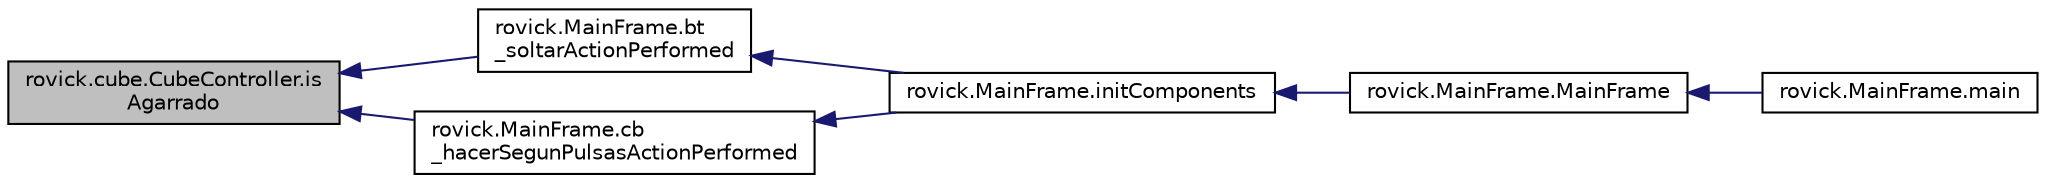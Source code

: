 digraph "rovick.cube.CubeController.isAgarrado"
{
  edge [fontname="Helvetica",fontsize="10",labelfontname="Helvetica",labelfontsize="10"];
  node [fontname="Helvetica",fontsize="10",shape=record];
  rankdir="LR";
  Node47 [label="rovick.cube.CubeController.is\lAgarrado",height=0.2,width=0.4,color="black", fillcolor="grey75", style="filled", fontcolor="black"];
  Node47 -> Node48 [dir="back",color="midnightblue",fontsize="10",style="solid",fontname="Helvetica"];
  Node48 [label="rovick.MainFrame.bt\l_soltarActionPerformed",height=0.2,width=0.4,color="black", fillcolor="white", style="filled",URL="$group___botones.html#ga7de921340fd7656862b4d59e5a7752a4"];
  Node48 -> Node49 [dir="back",color="midnightblue",fontsize="10",style="solid",fontname="Helvetica"];
  Node49 [label="rovick.MainFrame.initComponents",height=0.2,width=0.4,color="black", fillcolor="white", style="filled",URL="$classrovick_1_1_main_frame.html#a6bfda0f949106916323960d384a309e0"];
  Node49 -> Node50 [dir="back",color="midnightblue",fontsize="10",style="solid",fontname="Helvetica"];
  Node50 [label="rovick.MainFrame.MainFrame",height=0.2,width=0.4,color="black", fillcolor="white", style="filled",URL="$group___principales.html#ga511f1ff25cbcc94bf9a36611674b5fec",tooltip="Contrucotr de la victa principal. "];
  Node50 -> Node51 [dir="back",color="midnightblue",fontsize="10",style="solid",fontname="Helvetica"];
  Node51 [label="rovick.MainFrame.main",height=0.2,width=0.4,color="black", fillcolor="white", style="filled",URL="$classrovick_1_1_main_frame.html#ac31f17c5894a105267e32842324663ac"];
  Node47 -> Node52 [dir="back",color="midnightblue",fontsize="10",style="solid",fontname="Helvetica"];
  Node52 [label="rovick.MainFrame.cb\l_hacerSegunPulsasActionPerformed",height=0.2,width=0.4,color="black", fillcolor="white", style="filled",URL="$group___otros.html#gae3f02523f5de684738708fa8fafd59a2"];
  Node52 -> Node49 [dir="back",color="midnightblue",fontsize="10",style="solid",fontname="Helvetica"];
}
